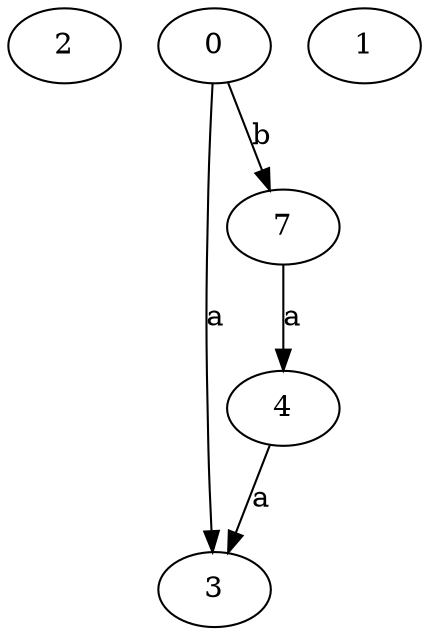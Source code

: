 strict digraph  {
2;
3;
4;
0;
7;
1;
4 -> 3  [label=a];
0 -> 3  [label=a];
0 -> 7  [label=b];
7 -> 4  [label=a];
}
